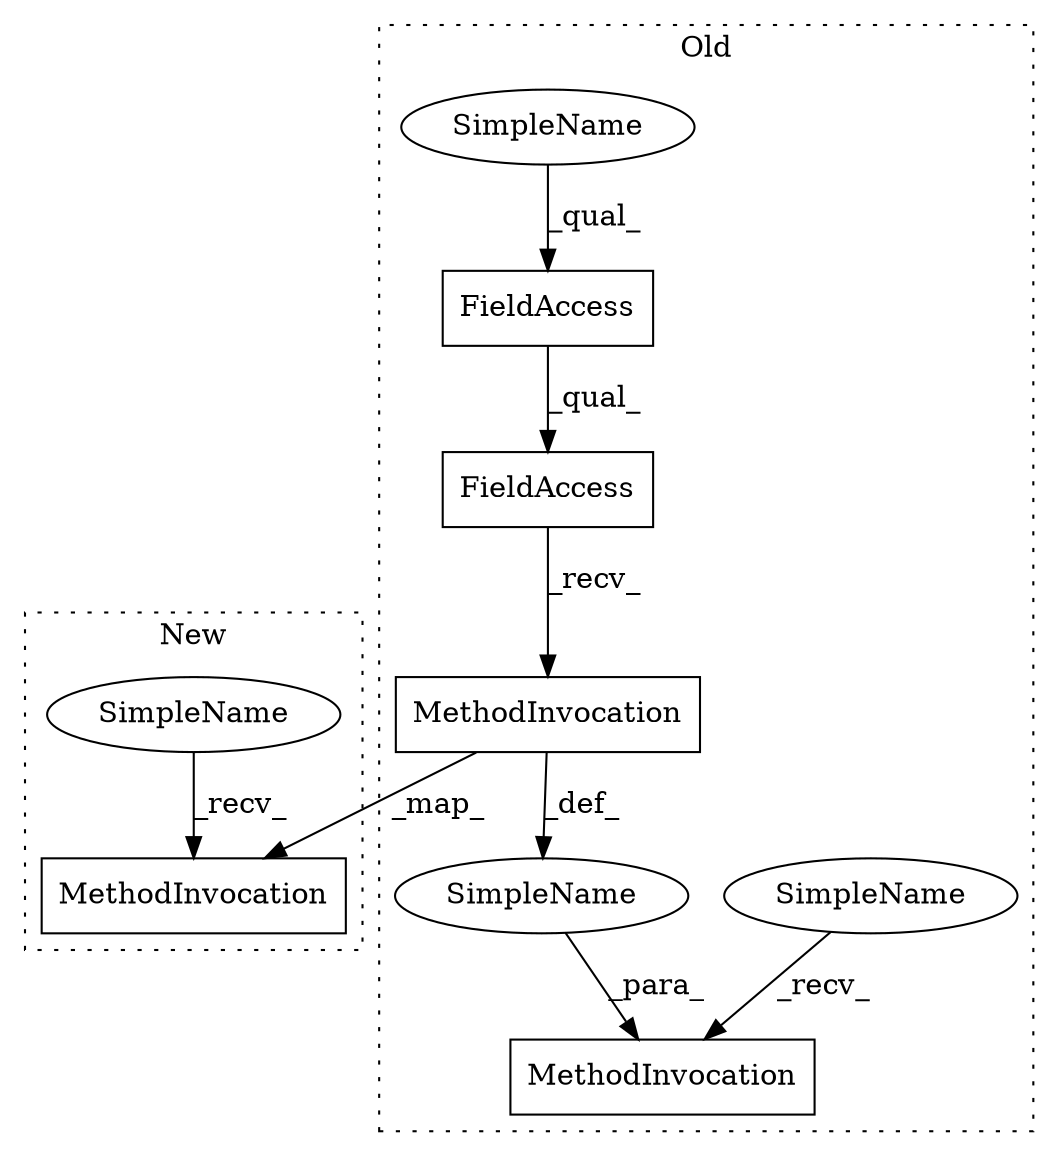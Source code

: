 digraph G {
subgraph cluster0 {
1 [label="FieldAccess" a="22" s="803" l="23" shape="box"];
2 [label="FieldAccess" a="22" s="803" l="16" shape="box"];
4 [label="MethodInvocation" a="32" s="799,855" l="4,1" shape="box"];
5 [label="MethodInvocation" a="32" s="827,854" l="6,1" shape="box"];
6 [label="SimpleName" a="42" s="793" l="5" shape="ellipse"];
7 [label="SimpleName" a="42" s="803" l="10" shape="ellipse"];
9 [label="SimpleName" a="42" s="" l="" shape="ellipse"];
label = "Old";
style="dotted";
}
subgraph cluster1 {
3 [label="MethodInvocation" a="32" s="802,829" l="6,1" shape="box"];
8 [label="SimpleName" a="42" s="800" l="1" shape="ellipse"];
label = "New";
style="dotted";
}
1 -> 5 [label="_recv_"];
2 -> 1 [label="_qual_"];
5 -> 3 [label="_map_"];
5 -> 9 [label="_def_"];
6 -> 4 [label="_recv_"];
7 -> 2 [label="_qual_"];
8 -> 3 [label="_recv_"];
9 -> 4 [label="_para_"];
}